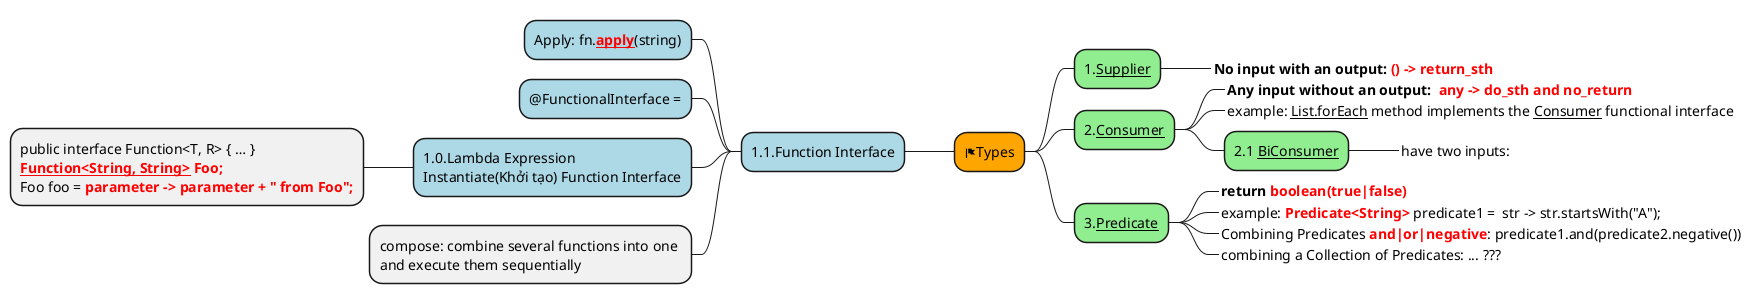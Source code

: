 @startmindmap

+[#Orange] <&flag>Types
--[#lightblue] 1.1.Function Interface
---[#lightblue] Apply: fn.<b><color:red>__apply__</b>(string)
---[#lightblue] @FunctionalInterface =
---[#lightblue] 1.0.Lambda Expression \nInstantiate(Khởi tạo) Function Interface
---- public interface Function<T, R> { … } \n<b><color:red>__Function<String, String>__ Foo;\nFoo foo = <b><color:red>parameter -> parameter + " from Foo";
'Function<String, String> quote = s -> "'" + s + "'";
--- compose: combine several functions into one \nand execute them sequentially

++[#lightgreen] 1.__Supplier__
***_ <b>No input with an output: <b><color:red>() -> return_sth
++[#lightgreen] 2.__Consumer__
***_ <b>Any input without an output: <b><color:red> any -> do_sth and no_return
***_ example: __List.forEach__ method implements the __Consumer__ functional interface
+++[#lightgreen] 2.1 __BiConsumer__
****_ have two inputs:
++[#lightgreen] 3.__Predicate__
***_ <b>return <color:red>boolean(true|false)
***_ example: <b><color:red>Predicate<String></b> predicate1 =  str -> str.startsWith("A");
***_ Combining Predicates <b><color:red>and|or|negative</b>: predicate1.and(predicate2.negative())
***_ combining a Collection of Predicates: ... ???



@endmindmap